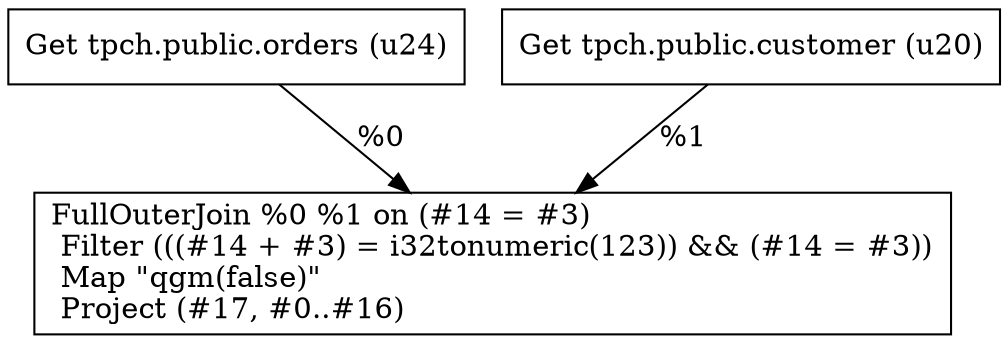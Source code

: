 digraph G {
    node0 [shape = record, label=" Get tpch.public.orders (u24)\l"]
    node1 [shape = record, label=" Get tpch.public.customer (u20)\l"]
    node2 [shape = record, label=" FullOuterJoin %0 %1 on (#14 = #3)\l Filter (((#14 + #3) = i32tonumeric(123)) && (#14 = #3))\l Map \"qgm(false)\"\l Project (#17, #0..#16)\l"]
    node0 -> node2 [label = "%0\l"]
    node1 -> node2 [label = "%1\l"]
}
